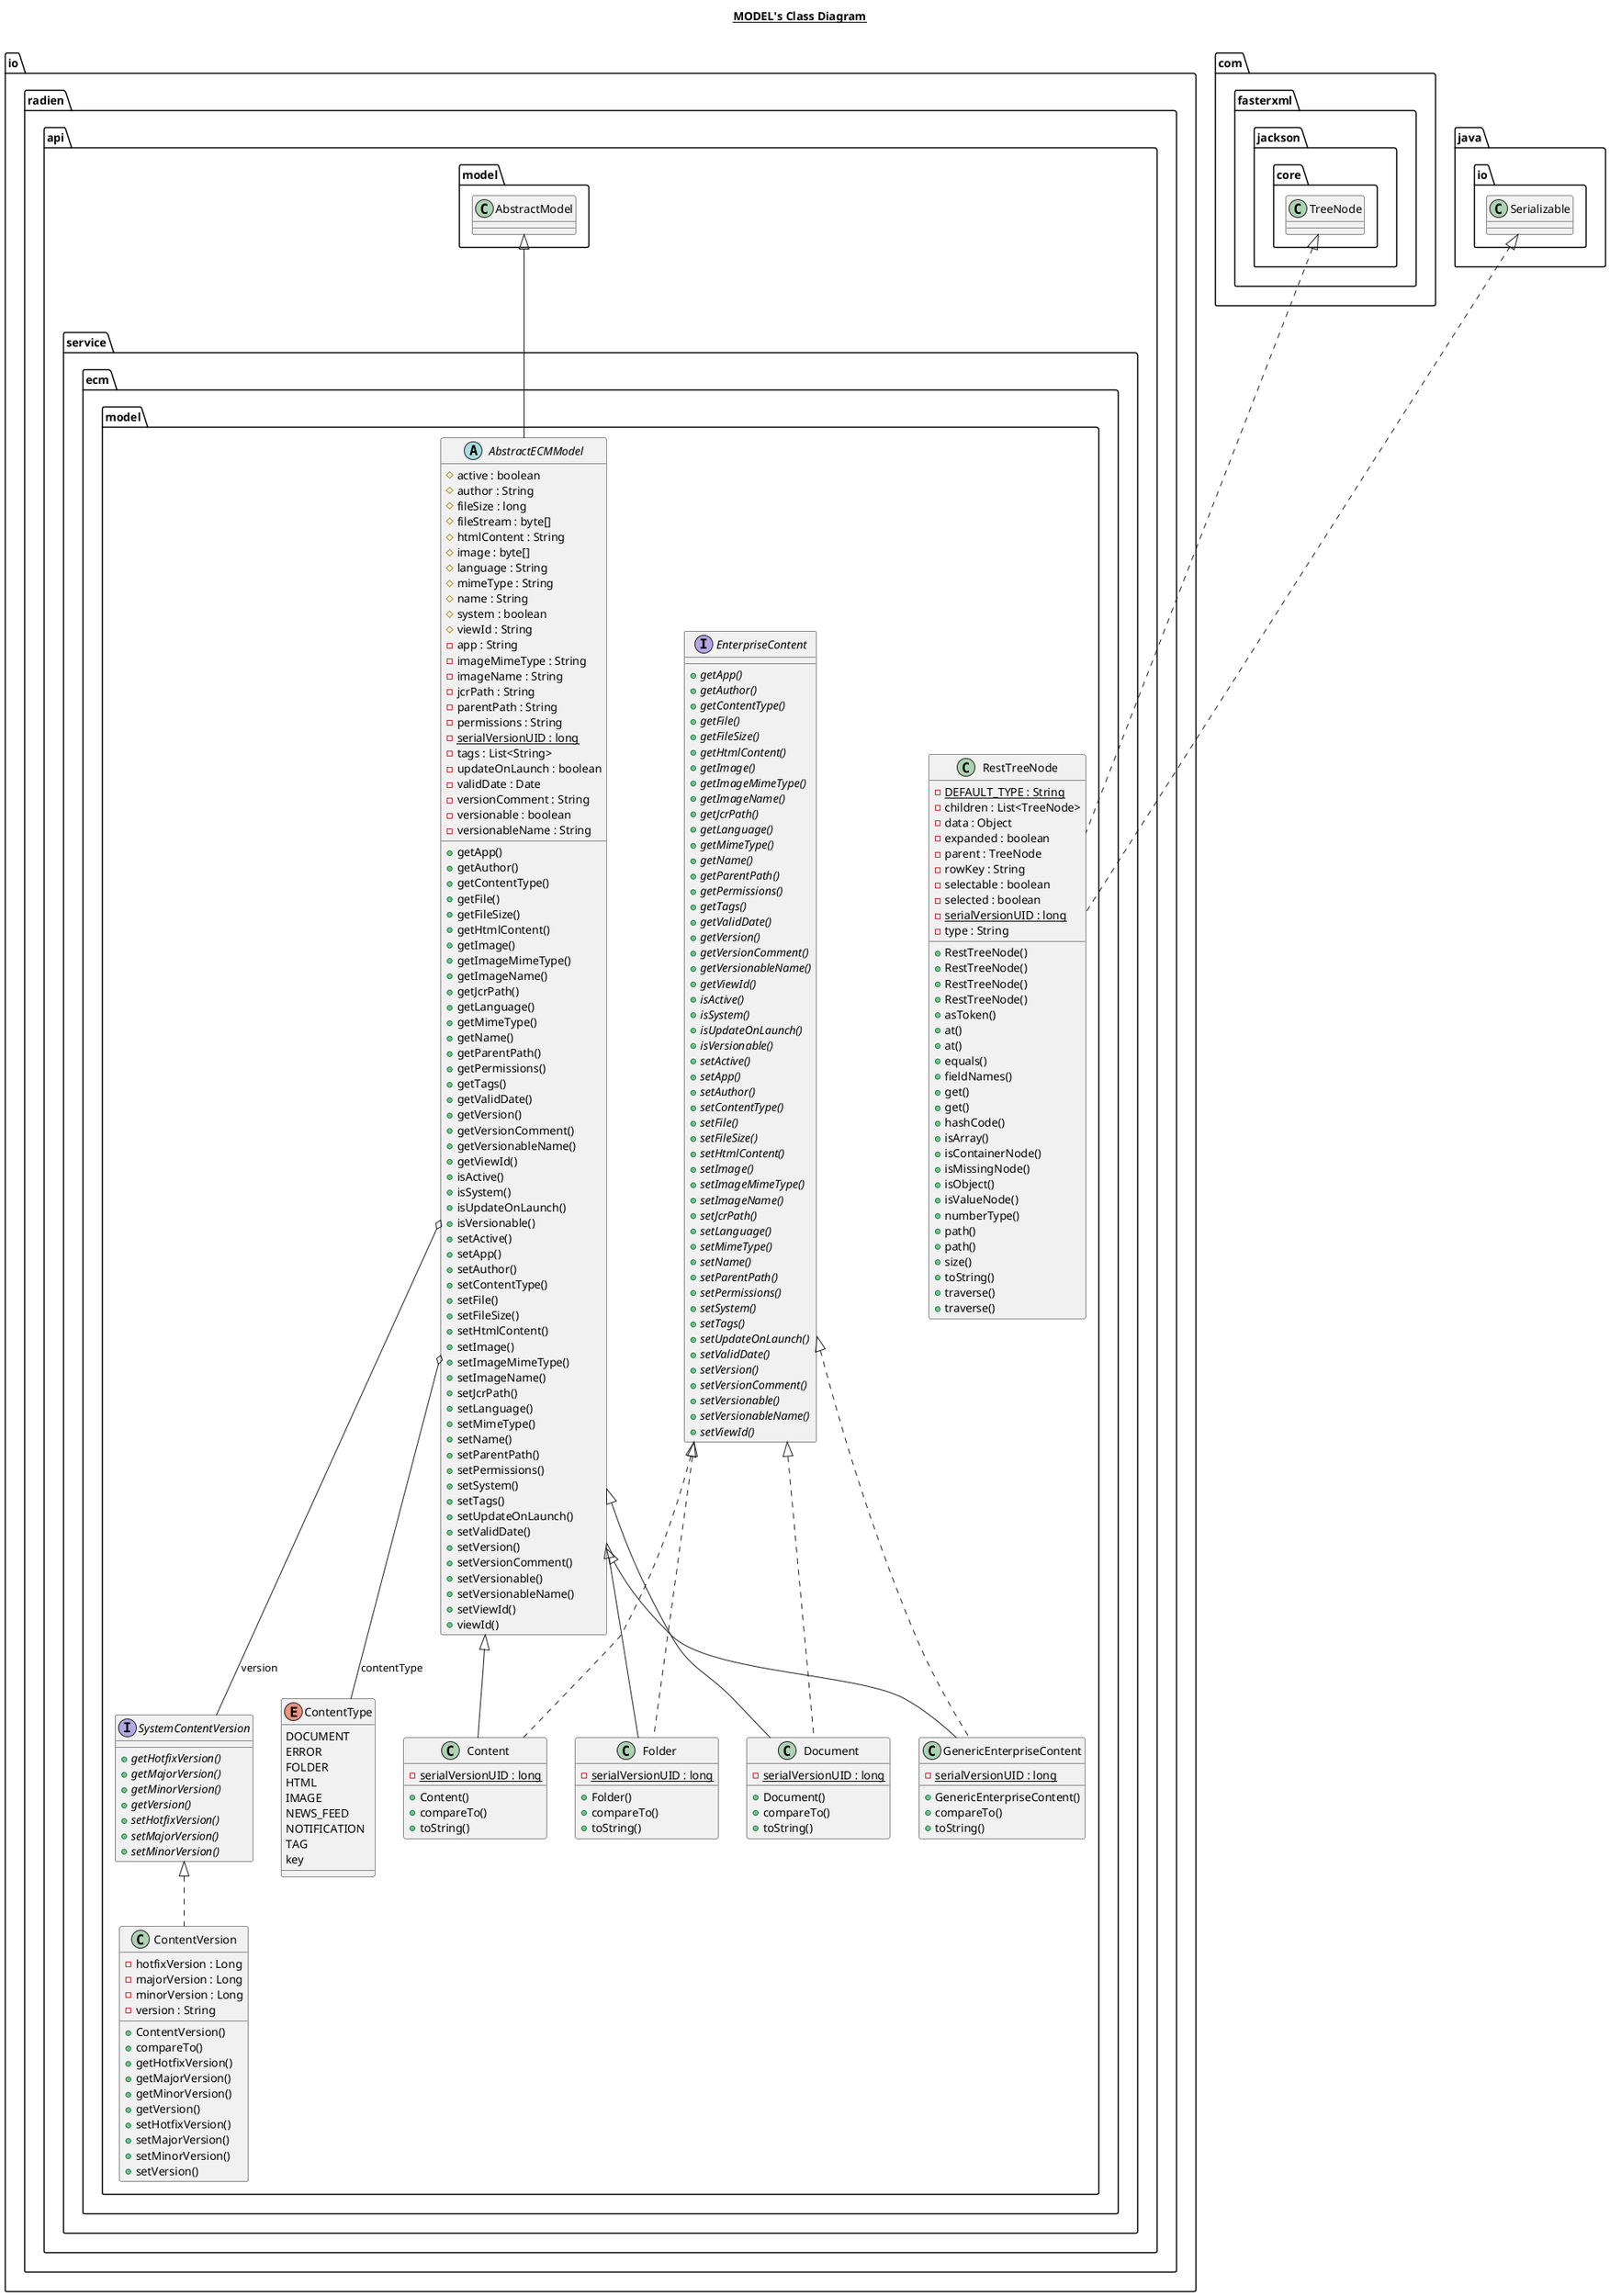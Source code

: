 @startuml

title __MODEL's Class Diagram__\n

  namespace io.radien.api {
    namespace service {
      namespace ecm {
        namespace model {
          abstract class io.radien.api.service.ecm.model.AbstractECMModel {
              # active : boolean
              # author : String
              # fileSize : long
              # fileStream : byte[]
              # htmlContent : String
              # image : byte[]
              # language : String
              # mimeType : String
              # name : String
              # system : boolean
              # viewId : String
              - app : String
              - imageMimeType : String
              - imageName : String
              - jcrPath : String
              - parentPath : String
              - permissions : String
              {static} - serialVersionUID : long
              - tags : List<String>
              - updateOnLaunch : boolean
              - validDate : Date
              - versionComment : String
              - versionable : boolean
              - versionableName : String
              + getApp()
              + getAuthor()
              + getContentType()
              + getFile()
              + getFileSize()
              + getHtmlContent()
              + getImage()
              + getImageMimeType()
              + getImageName()
              + getJcrPath()
              + getLanguage()
              + getMimeType()
              + getName()
              + getParentPath()
              + getPermissions()
              + getTags()
              + getValidDate()
              + getVersion()
              + getVersionComment()
              + getVersionableName()
              + getViewId()
              + isActive()
              + isSystem()
              + isUpdateOnLaunch()
              + isVersionable()
              + setActive()
              + setApp()
              + setAuthor()
              + setContentType()
              + setFile()
              + setFileSize()
              + setHtmlContent()
              + setImage()
              + setImageMimeType()
              + setImageName()
              + setJcrPath()
              + setLanguage()
              + setMimeType()
              + setName()
              + setParentPath()
              + setPermissions()
              + setSystem()
              + setTags()
              + setUpdateOnLaunch()
              + setValidDate()
              + setVersion()
              + setVersionComment()
              + setVersionable()
              + setVersionableName()
              + setViewId()
              + viewId()
          }
        }
      }
    }
  }
  

  namespace io.radien.api {
    namespace service {
      namespace ecm {
        namespace model {
          class io.radien.api.service.ecm.model.Content {
              {static} - serialVersionUID : long
              + Content()
              + compareTo()
              + toString()
          }
        }
      }
    }
  }
  

  namespace io.radien.api {
    namespace service {
      namespace ecm {
        namespace model {
          enum ContentType {
            DOCUMENT
            ERROR
            FOLDER
            HTML
            IMAGE
            NEWS_FEED
            NOTIFICATION
            TAG
            key
          }
        }
      }
    }
  }
  

  namespace io.radien.api {
    namespace service {
      namespace ecm {
        namespace model {
          class io.radien.api.service.ecm.model.ContentVersion {
              - hotfixVersion : Long
              - majorVersion : Long
              - minorVersion : Long
              - version : String
              + ContentVersion()
              + compareTo()
              + getHotfixVersion()
              + getMajorVersion()
              + getMinorVersion()
              + getVersion()
              + setHotfixVersion()
              + setMajorVersion()
              + setMinorVersion()
              + setVersion()
          }
        }
      }
    }
  }
  

  namespace io.radien.api {
    namespace service {
      namespace ecm {
        namespace model {
          class io.radien.api.service.ecm.model.Document {
              {static} - serialVersionUID : long
              + Document()
              + compareTo()
              + toString()
          }
        }
      }
    }
  }
  

  namespace io.radien.api {
    namespace service {
      namespace ecm {
        namespace model {
          interface io.radien.api.service.ecm.model.EnterpriseContent {
              {abstract} + getApp()
              {abstract} + getAuthor()
              {abstract} + getContentType()
              {abstract} + getFile()
              {abstract} + getFileSize()
              {abstract} + getHtmlContent()
              {abstract} + getImage()
              {abstract} + getImageMimeType()
              {abstract} + getImageName()
              {abstract} + getJcrPath()
              {abstract} + getLanguage()
              {abstract} + getMimeType()
              {abstract} + getName()
              {abstract} + getParentPath()
              {abstract} + getPermissions()
              {abstract} + getTags()
              {abstract} + getValidDate()
              {abstract} + getVersion()
              {abstract} + getVersionComment()
              {abstract} + getVersionableName()
              {abstract} + getViewId()
              {abstract} + isActive()
              {abstract} + isSystem()
              {abstract} + isUpdateOnLaunch()
              {abstract} + isVersionable()
              {abstract} + setActive()
              {abstract} + setApp()
              {abstract} + setAuthor()
              {abstract} + setContentType()
              {abstract} + setFile()
              {abstract} + setFileSize()
              {abstract} + setHtmlContent()
              {abstract} + setImage()
              {abstract} + setImageMimeType()
              {abstract} + setImageName()
              {abstract} + setJcrPath()
              {abstract} + setLanguage()
              {abstract} + setMimeType()
              {abstract} + setName()
              {abstract} + setParentPath()
              {abstract} + setPermissions()
              {abstract} + setSystem()
              {abstract} + setTags()
              {abstract} + setUpdateOnLaunch()
              {abstract} + setValidDate()
              {abstract} + setVersion()
              {abstract} + setVersionComment()
              {abstract} + setVersionable()
              {abstract} + setVersionableName()
              {abstract} + setViewId()
          }
        }
      }
    }
  }
  

  namespace io.radien.api {
    namespace service {
      namespace ecm {
        namespace model {
          class io.radien.api.service.ecm.model.Folder {
              {static} - serialVersionUID : long
              + Folder()
              + compareTo()
              + toString()
          }
        }
      }
    }
  }
  

  namespace io.radien.api {
    namespace service {
      namespace ecm {
        namespace model {
          class io.radien.api.service.ecm.model.GenericEnterpriseContent {
              {static} - serialVersionUID : long
              + GenericEnterpriseContent()
              + compareTo()
              + toString()
          }
        }
      }
    }
  }
  

  namespace io.radien.api {
    namespace service {
      namespace ecm {
        namespace model {
          class io.radien.api.service.ecm.model.RestTreeNode {
              {static} - DEFAULT_TYPE : String
              - children : List<TreeNode>
              - data : Object
              - expanded : boolean
              - parent : TreeNode
              - rowKey : String
              - selectable : boolean
              - selected : boolean
              {static} - serialVersionUID : long
              - type : String
              + RestTreeNode()
              + RestTreeNode()
              + RestTreeNode()
              + RestTreeNode()
              + asToken()
              + at()
              + at()
              + equals()
              + fieldNames()
              + get()
              + get()
              + hashCode()
              + isArray()
              + isContainerNode()
              + isMissingNode()
              + isObject()
              + isValueNode()
              + numberType()
              + path()
              + path()
              + size()
              + toString()
              + traverse()
              + traverse()
          }
        }
      }
    }
  }
  

  namespace io.radien.api {
    namespace service {
      namespace ecm {
        namespace model {
          interface io.radien.api.service.ecm.model.SystemContentVersion {
              {abstract} + getHotfixVersion()
              {abstract} + getMajorVersion()
              {abstract} + getMinorVersion()
              {abstract} + getVersion()
              {abstract} + setHotfixVersion()
              {abstract} + setMajorVersion()
              {abstract} + setMinorVersion()
          }
        }
      }
    }
  }
  

  io.radien.api.service.ecm.model.AbstractECMModel -up-|> io.radien.api.model.AbstractModel
  io.radien.api.service.ecm.model.AbstractECMModel o-- io.radien.api.service.ecm.model.ContentType : contentType
  io.radien.api.service.ecm.model.AbstractECMModel o-- io.radien.api.service.ecm.model.SystemContentVersion : version
  io.radien.api.service.ecm.model.Content .up.|> io.radien.api.service.ecm.model.EnterpriseContent
  io.radien.api.service.ecm.model.Content -up-|> io.radien.api.service.ecm.model.AbstractECMModel
  io.radien.api.service.ecm.model.ContentVersion .up.|> io.radien.api.service.ecm.model.SystemContentVersion
  io.radien.api.service.ecm.model.Document .up.|> io.radien.api.service.ecm.model.EnterpriseContent
  io.radien.api.service.ecm.model.Document -up-|> io.radien.api.service.ecm.model.AbstractECMModel
  io.radien.api.service.ecm.model.Folder .up.|> io.radien.api.service.ecm.model.EnterpriseContent
  io.radien.api.service.ecm.model.Folder -up-|> io.radien.api.service.ecm.model.AbstractECMModel
  io.radien.api.service.ecm.model.GenericEnterpriseContent .up.|> io.radien.api.service.ecm.model.EnterpriseContent
  io.radien.api.service.ecm.model.GenericEnterpriseContent -up-|> io.radien.api.service.ecm.model.AbstractECMModel
  io.radien.api.service.ecm.model.RestTreeNode .up.|> com.fasterxml.jackson.core.TreeNode
  io.radien.api.service.ecm.model.RestTreeNode .up.|> java.io.Serializable







@enduml
